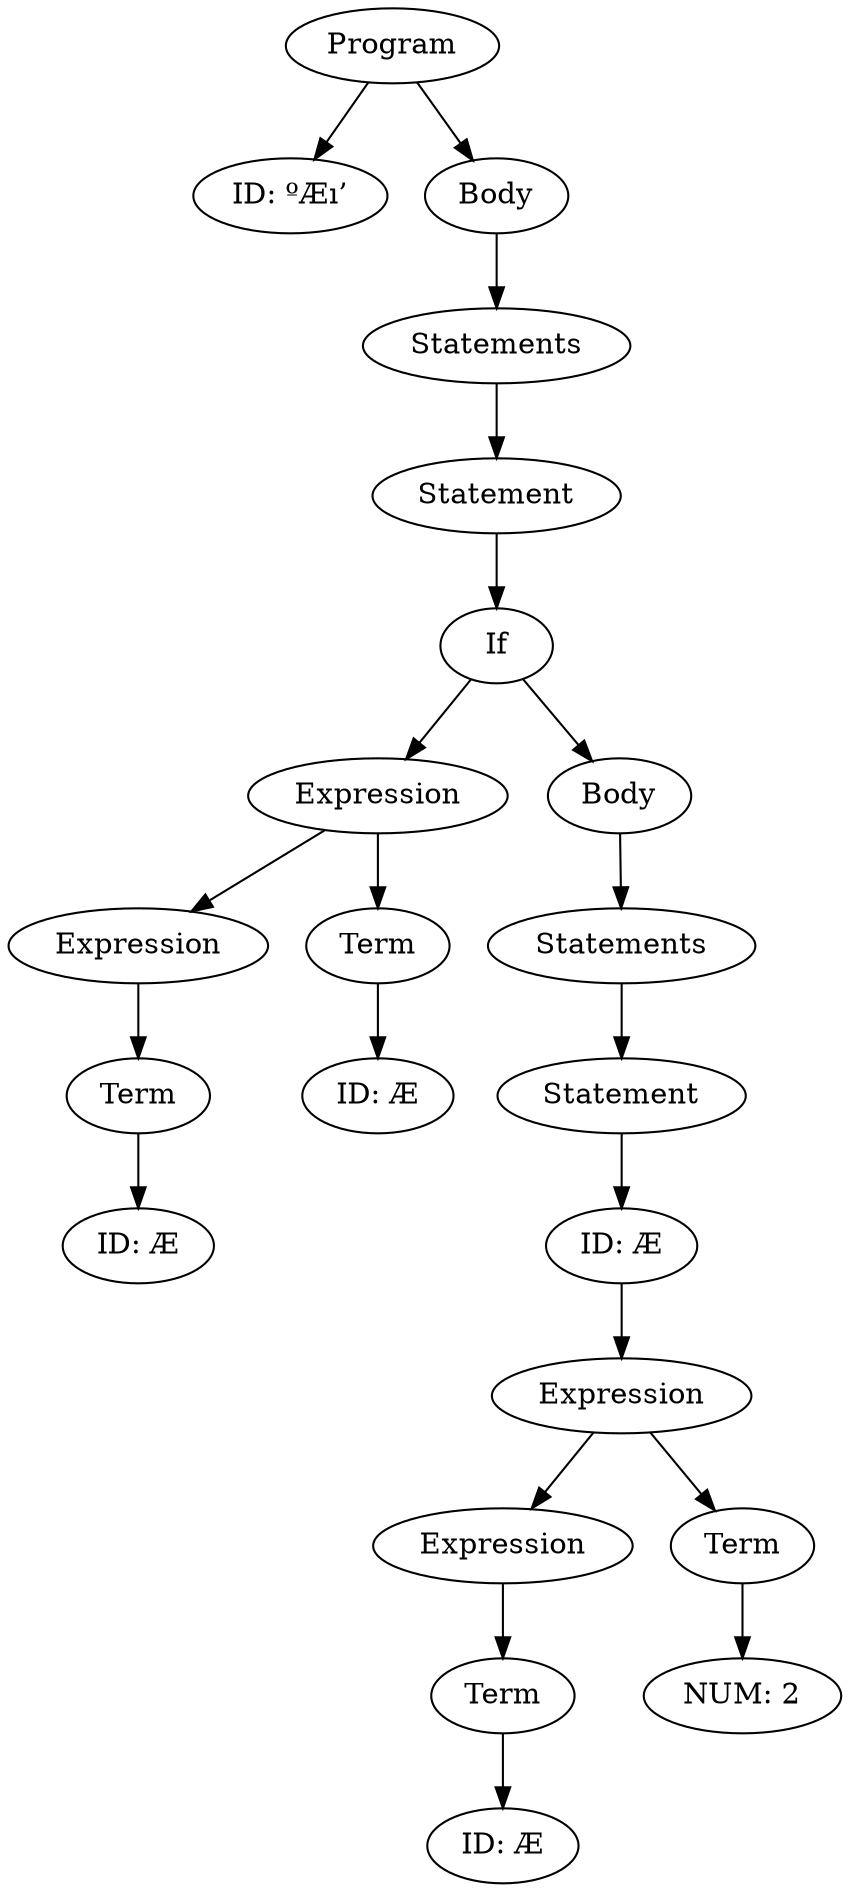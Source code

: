 digraph ast {
n21 [label="Program"];
n21 -> n0;
n0 [label="ID: ºÆı’"];
n21 -> n20;
n20 [label="Body"];
n20 -> n19;
n19 [label="Statements"];
n19 -> n18;
n18 [label="Statement"];
n18 -> n17;
n17 [label="If"];
n17 -> n6;
n6 [label="Expression"];
n6 -> n3;
n3 [label="Expression"];
n3 -> n2;
n2 [label="Term"];
n2 -> n1;
n1 [label="ID: Æ"];
n6 -> n5;
n5 [label="Term"];
n5 -> n4;
n4 [label="ID: Æ"];
n17 -> n16;
n16 [label="Body"];
n16 -> n15;
n15 [label="Statements"];
n15 -> n14;
n14 [label="Statement"];
n14 -> n13;
n13 [label="ID: Æ"];
n13 -> n12;
n12 [label="Expression"];
n12 -> n9;
n9 [label="Expression"];
n9 -> n8;
n8 [label="Term"];
n8 -> n7;
n7 [label="ID: Æ"];
n12 -> n11;
n11 [label="Term"];
n11 -> n10;
n10 [label="NUM: 2"];
}
